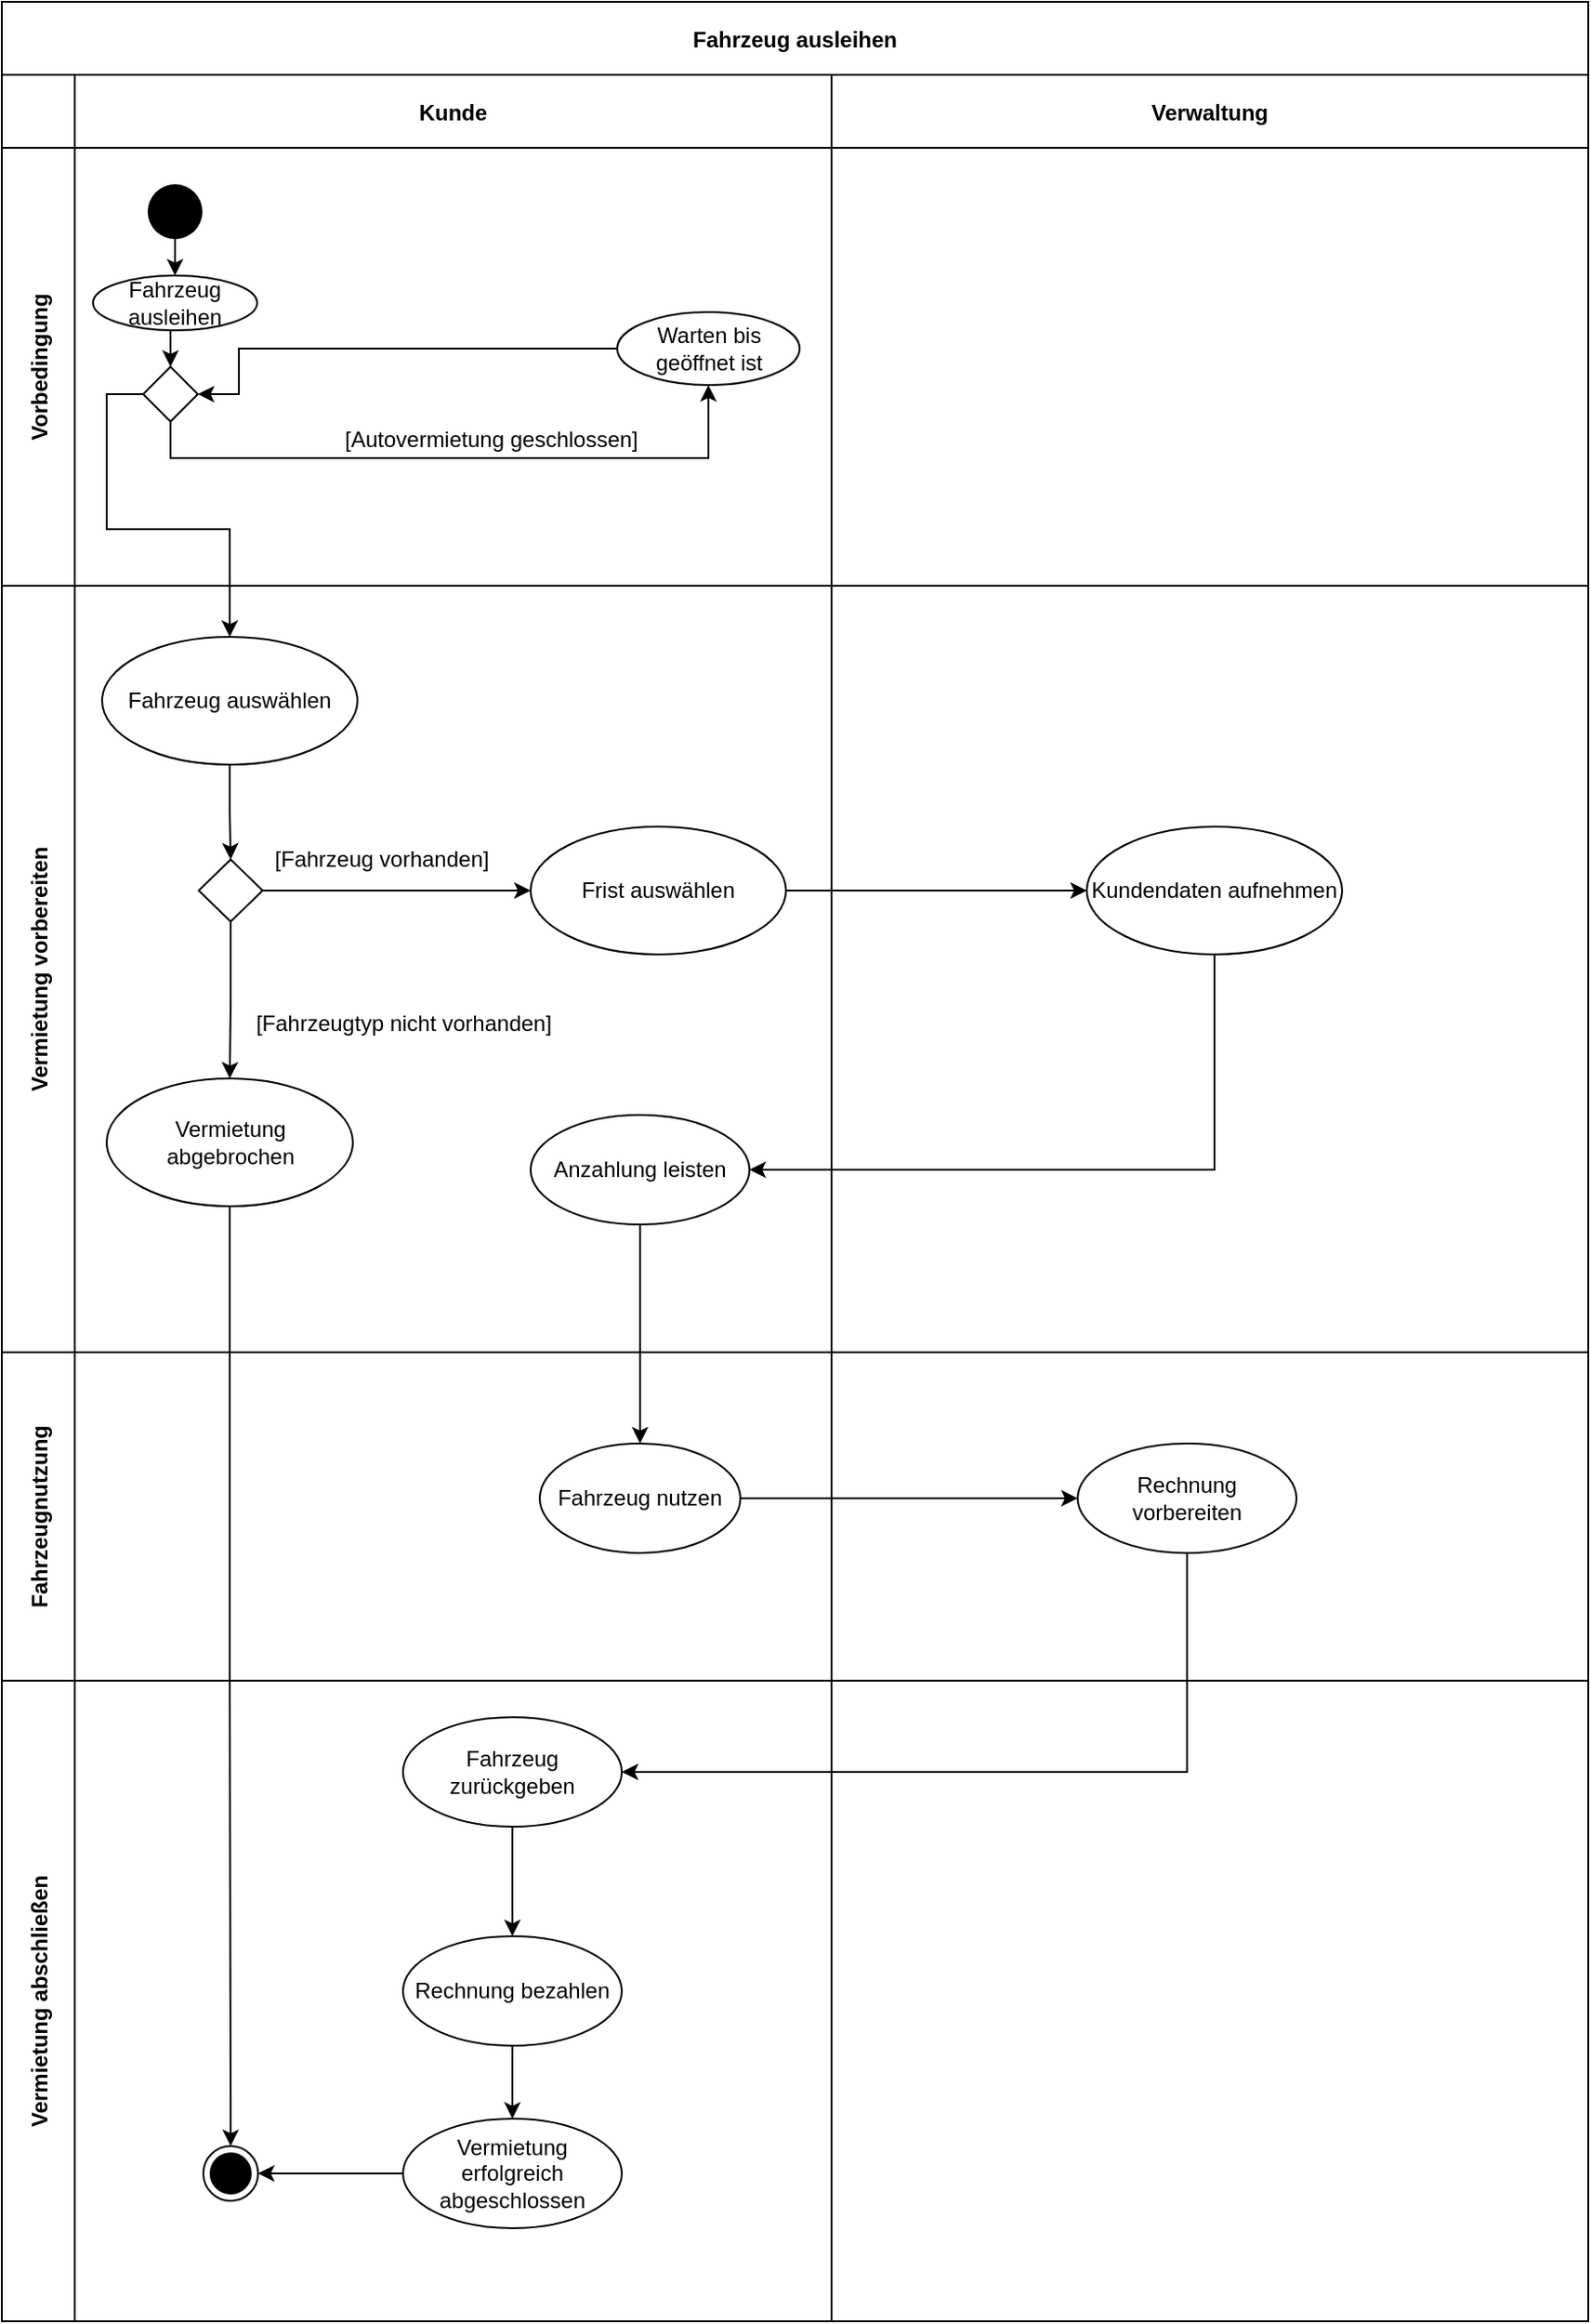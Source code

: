 <mxfile version="18.0.8" type="device"><diagram name="Page-1" id="0783ab3e-0a74-02c8-0abd-f7b4e66b4bec"><mxGraphModel dx="1623" dy="836" grid="1" gridSize="10" guides="1" tooltips="1" connect="1" arrows="1" fold="1" page="1" pageScale="1" pageWidth="850" pageHeight="1100" background="none" math="0" shadow="0"><root><mxCell id="0"/><mxCell id="1" parent="0"/><mxCell id="kdv6DRsB8ZEWPdbQ_T67-39" value="Fahrzeug ausleihen" style="shape=table;childLayout=tableLayout;startSize=40;collapsible=0;recursiveResize=0;expand=0;fontStyle=1;" vertex="1" parent="1"><mxGeometry x="350" y="330" width="870" height="1271.0" as="geometry"/></mxCell><mxCell id="kdv6DRsB8ZEWPdbQ_T67-40" value="" style="shape=tableRow;horizontal=0;startSize=40;swimlaneHead=0;swimlaneBody=0;top=0;left=0;bottom=0;right=0;dropTarget=0;fillColor=none;collapsible=0;recursiveResize=0;expand=0;fontStyle=1;" vertex="1" parent="kdv6DRsB8ZEWPdbQ_T67-39"><mxGeometry y="40" width="870" height="40" as="geometry"/></mxCell><mxCell id="kdv6DRsB8ZEWPdbQ_T67-41" value="Kunde" style="swimlane;swimlaneHead=0;swimlaneBody=0;fontStyle=0;connectable=0;fillColor=none;startSize=40;collapsible=0;recursiveResize=0;expand=0;fontStyle=1;" vertex="1" parent="kdv6DRsB8ZEWPdbQ_T67-40"><mxGeometry x="40" width="415" height="40" as="geometry"><mxRectangle width="415" height="40" as="alternateBounds"/></mxGeometry></mxCell><mxCell id="kdv6DRsB8ZEWPdbQ_T67-42" value="Verwaltung" style="swimlane;swimlaneHead=0;swimlaneBody=0;fontStyle=0;connectable=0;fillColor=none;startSize=40;collapsible=0;recursiveResize=0;expand=0;fontStyle=1;" vertex="1" parent="kdv6DRsB8ZEWPdbQ_T67-40"><mxGeometry x="455" width="415" height="40" as="geometry"><mxRectangle width="415" height="40" as="alternateBounds"/></mxGeometry></mxCell><mxCell id="kdv6DRsB8ZEWPdbQ_T67-44" value="Vorbedingung" style="shape=tableRow;horizontal=0;startSize=40;swimlaneHead=0;swimlaneBody=0;top=0;left=0;bottom=0;right=0;dropTarget=0;fillColor=none;collapsible=0;recursiveResize=0;expand=0;fontStyle=1;" vertex="1" parent="kdv6DRsB8ZEWPdbQ_T67-39"><mxGeometry y="80" width="870" height="240" as="geometry"/></mxCell><mxCell id="kdv6DRsB8ZEWPdbQ_T67-45" value="" style="swimlane;swimlaneHead=0;swimlaneBody=0;fontStyle=0;connectable=0;fillColor=none;startSize=0;collapsible=0;recursiveResize=0;expand=0;fontStyle=1;" vertex="1" parent="kdv6DRsB8ZEWPdbQ_T67-44"><mxGeometry x="40" width="415" height="240" as="geometry"><mxRectangle width="415" height="240" as="alternateBounds"/></mxGeometry></mxCell><mxCell id="kdv6DRsB8ZEWPdbQ_T67-69" style="edgeStyle=orthogonalEdgeStyle;rounded=0;orthogonalLoop=1;jettySize=auto;html=1;exitX=0.5;exitY=1;exitDx=0;exitDy=0;entryX=0.5;entryY=0;entryDx=0;entryDy=0;" edge="1" parent="kdv6DRsB8ZEWPdbQ_T67-45" source="kdv6DRsB8ZEWPdbQ_T67-55" target="kdv6DRsB8ZEWPdbQ_T67-66"><mxGeometry relative="1" as="geometry"/></mxCell><mxCell id="kdv6DRsB8ZEWPdbQ_T67-55" value="" style="ellipse;fillColor=#000000;strokeColor=none;" vertex="1" parent="kdv6DRsB8ZEWPdbQ_T67-45"><mxGeometry x="40" y="20" width="30" height="30" as="geometry"/></mxCell><mxCell id="kdv6DRsB8ZEWPdbQ_T67-62" style="edgeStyle=orthogonalEdgeStyle;rounded=0;orthogonalLoop=1;jettySize=auto;html=1;exitX=0.5;exitY=1;exitDx=0;exitDy=0;entryX=0.5;entryY=1;entryDx=0;entryDy=0;" edge="1" parent="kdv6DRsB8ZEWPdbQ_T67-45" source="kdv6DRsB8ZEWPdbQ_T67-57" target="kdv6DRsB8ZEWPdbQ_T67-61"><mxGeometry relative="1" as="geometry"/></mxCell><mxCell id="kdv6DRsB8ZEWPdbQ_T67-57" value="" style="rhombus;" vertex="1" parent="kdv6DRsB8ZEWPdbQ_T67-45"><mxGeometry x="37.5" y="120" width="30" height="30" as="geometry"/></mxCell><mxCell id="kdv6DRsB8ZEWPdbQ_T67-64" style="edgeStyle=orthogonalEdgeStyle;rounded=0;orthogonalLoop=1;jettySize=auto;html=1;exitX=0;exitY=0.5;exitDx=0;exitDy=0;entryX=1;entryY=0.5;entryDx=0;entryDy=0;" edge="1" parent="kdv6DRsB8ZEWPdbQ_T67-45" source="kdv6DRsB8ZEWPdbQ_T67-61" target="kdv6DRsB8ZEWPdbQ_T67-57"><mxGeometry relative="1" as="geometry"><Array as="points"><mxPoint x="90" y="110"/><mxPoint x="90" y="135"/></Array></mxGeometry></mxCell><mxCell id="kdv6DRsB8ZEWPdbQ_T67-61" value="Warten bis &lt;br&gt;geöffnet ist" style="ellipse;whiteSpace=wrap;html=1;" vertex="1" parent="kdv6DRsB8ZEWPdbQ_T67-45"><mxGeometry x="297.5" y="90" width="100" height="40" as="geometry"/></mxCell><mxCell id="kdv6DRsB8ZEWPdbQ_T67-63" value="[Autovermietung geschlossen]" style="text;html=1;align=center;verticalAlign=middle;resizable=0;points=[];autosize=1;strokeColor=none;fillColor=none;" vertex="1" parent="kdv6DRsB8ZEWPdbQ_T67-45"><mxGeometry x="137.5" y="150" width="180" height="20" as="geometry"/></mxCell><mxCell id="kdv6DRsB8ZEWPdbQ_T67-70" style="edgeStyle=orthogonalEdgeStyle;rounded=0;orthogonalLoop=1;jettySize=auto;html=1;exitX=0.5;exitY=1;exitDx=0;exitDy=0;entryX=0.5;entryY=0;entryDx=0;entryDy=0;" edge="1" parent="kdv6DRsB8ZEWPdbQ_T67-45" source="kdv6DRsB8ZEWPdbQ_T67-66" target="kdv6DRsB8ZEWPdbQ_T67-57"><mxGeometry relative="1" as="geometry"/></mxCell><mxCell id="kdv6DRsB8ZEWPdbQ_T67-66" value="Fahrzeug ausleihen" style="ellipse;whiteSpace=wrap;html=1;" vertex="1" parent="kdv6DRsB8ZEWPdbQ_T67-45"><mxGeometry x="10" y="70" width="90" height="30" as="geometry"/></mxCell><mxCell id="kdv6DRsB8ZEWPdbQ_T67-46" value="" style="swimlane;swimlaneHead=0;swimlaneBody=0;fontStyle=0;connectable=0;fillColor=none;startSize=0;collapsible=0;recursiveResize=0;expand=0;fontStyle=1;" vertex="1" parent="kdv6DRsB8ZEWPdbQ_T67-44"><mxGeometry x="455" width="415" height="240" as="geometry"><mxRectangle width="415" height="240" as="alternateBounds"/></mxGeometry></mxCell><mxCell id="kdv6DRsB8ZEWPdbQ_T67-71" value="Vermietung vorbereiten" style="shape=tableRow;horizontal=0;startSize=40;swimlaneHead=0;swimlaneBody=0;top=0;left=0;bottom=0;right=0;dropTarget=0;fillColor=none;collapsible=0;recursiveResize=0;expand=0;fontStyle=1;" vertex="1" parent="kdv6DRsB8ZEWPdbQ_T67-39"><mxGeometry y="320" width="870" height="420" as="geometry"/></mxCell><mxCell id="kdv6DRsB8ZEWPdbQ_T67-72" style="swimlane;swimlaneHead=0;swimlaneBody=0;fontStyle=0;connectable=0;fillColor=none;startSize=0;collapsible=0;recursiveResize=0;expand=0;fontStyle=1;" vertex="1" parent="kdv6DRsB8ZEWPdbQ_T67-71"><mxGeometry x="40" width="415" height="420" as="geometry"><mxRectangle width="415" height="420" as="alternateBounds"/></mxGeometry></mxCell><mxCell id="kdv6DRsB8ZEWPdbQ_T67-74" value="Fahrzeug auswählen" style="ellipse;whiteSpace=wrap;html=1;" vertex="1" parent="kdv6DRsB8ZEWPdbQ_T67-72"><mxGeometry x="15" y="28" width="140" height="70" as="geometry"/></mxCell><mxCell id="kdv6DRsB8ZEWPdbQ_T67-85" value="" style="edgeStyle=orthogonalEdgeStyle;rounded=0;orthogonalLoop=1;jettySize=auto;html=1;" edge="1" parent="kdv6DRsB8ZEWPdbQ_T67-72" source="kdv6DRsB8ZEWPdbQ_T67-76" target="kdv6DRsB8ZEWPdbQ_T67-78"><mxGeometry relative="1" as="geometry"/></mxCell><mxCell id="kdv6DRsB8ZEWPdbQ_T67-88" style="edgeStyle=orthogonalEdgeStyle;rounded=0;orthogonalLoop=1;jettySize=auto;html=1;exitX=1;exitY=0.5;exitDx=0;exitDy=0;entryX=0;entryY=0.5;entryDx=0;entryDy=0;" edge="1" parent="kdv6DRsB8ZEWPdbQ_T67-72" source="kdv6DRsB8ZEWPdbQ_T67-76" target="kdv6DRsB8ZEWPdbQ_T67-87"><mxGeometry relative="1" as="geometry"/></mxCell><mxCell id="kdv6DRsB8ZEWPdbQ_T67-76" value="" style="rhombus;whiteSpace=wrap;html=1;" vertex="1" parent="kdv6DRsB8ZEWPdbQ_T67-72"><mxGeometry x="68" y="150" width="35" height="34" as="geometry"/></mxCell><mxCell id="kdv6DRsB8ZEWPdbQ_T67-77" value="" style="edgeStyle=orthogonalEdgeStyle;rounded=0;orthogonalLoop=1;jettySize=auto;html=1;" edge="1" parent="kdv6DRsB8ZEWPdbQ_T67-72" source="kdv6DRsB8ZEWPdbQ_T67-74" target="kdv6DRsB8ZEWPdbQ_T67-76"><mxGeometry relative="1" as="geometry"/></mxCell><mxCell id="kdv6DRsB8ZEWPdbQ_T67-81" value="[Fahrzeugtyp nicht vorhanden]" style="text;html=1;align=center;verticalAlign=middle;resizable=0;points=[];autosize=1;strokeColor=none;fillColor=none;" vertex="1" parent="kdv6DRsB8ZEWPdbQ_T67-72"><mxGeometry x="90" y="230" width="180" height="20" as="geometry"/></mxCell><mxCell id="kdv6DRsB8ZEWPdbQ_T67-78" value="Vermietung abgebrochen" style="ellipse;whiteSpace=wrap;html=1;strokeColor=#000000;" vertex="1" parent="kdv6DRsB8ZEWPdbQ_T67-72"><mxGeometry x="17.5" y="270" width="135" height="70" as="geometry"/></mxCell><mxCell id="kdv6DRsB8ZEWPdbQ_T67-87" value="Frist auswählen" style="ellipse;whiteSpace=wrap;html=1;strokeColor=#000000;" vertex="1" parent="kdv6DRsB8ZEWPdbQ_T67-72"><mxGeometry x="250" y="132" width="140" height="70" as="geometry"/></mxCell><mxCell id="kdv6DRsB8ZEWPdbQ_T67-89" value="[Fahrzeug vorhanden]" style="text;html=1;align=center;verticalAlign=middle;resizable=0;points=[];autosize=1;strokeColor=none;fillColor=none;" vertex="1" parent="kdv6DRsB8ZEWPdbQ_T67-72"><mxGeometry x="103" y="140" width="130" height="20" as="geometry"/></mxCell><mxCell id="kdv6DRsB8ZEWPdbQ_T67-93" value="Anzahlung leisten" style="ellipse;whiteSpace=wrap;html=1;strokeColor=#000000;" vertex="1" parent="kdv6DRsB8ZEWPdbQ_T67-72"><mxGeometry x="250" y="290" width="120" height="60" as="geometry"/></mxCell><mxCell id="kdv6DRsB8ZEWPdbQ_T67-73" style="swimlane;swimlaneHead=0;swimlaneBody=0;fontStyle=0;connectable=0;fillColor=none;startSize=0;collapsible=0;recursiveResize=0;expand=0;fontStyle=1;" vertex="1" parent="kdv6DRsB8ZEWPdbQ_T67-71"><mxGeometry x="455" width="415" height="420" as="geometry"><mxRectangle width="415" height="420" as="alternateBounds"/></mxGeometry></mxCell><mxCell id="kdv6DRsB8ZEWPdbQ_T67-90" value="Kundendaten aufnehmen" style="ellipse;whiteSpace=wrap;html=1;strokeColor=#000000;" vertex="1" parent="kdv6DRsB8ZEWPdbQ_T67-73"><mxGeometry x="140" y="132" width="140" height="70" as="geometry"/></mxCell><mxCell id="kdv6DRsB8ZEWPdbQ_T67-91" style="edgeStyle=orthogonalEdgeStyle;rounded=0;orthogonalLoop=1;jettySize=auto;html=1;exitX=1;exitY=0.5;exitDx=0;exitDy=0;entryX=0;entryY=0.5;entryDx=0;entryDy=0;" edge="1" parent="kdv6DRsB8ZEWPdbQ_T67-71" source="kdv6DRsB8ZEWPdbQ_T67-87" target="kdv6DRsB8ZEWPdbQ_T67-90"><mxGeometry relative="1" as="geometry"/></mxCell><mxCell id="kdv6DRsB8ZEWPdbQ_T67-94" style="edgeStyle=orthogonalEdgeStyle;rounded=0;orthogonalLoop=1;jettySize=auto;html=1;exitX=0.5;exitY=1;exitDx=0;exitDy=0;entryX=1;entryY=0.5;entryDx=0;entryDy=0;" edge="1" parent="kdv6DRsB8ZEWPdbQ_T67-71" source="kdv6DRsB8ZEWPdbQ_T67-90" target="kdv6DRsB8ZEWPdbQ_T67-93"><mxGeometry relative="1" as="geometry"/></mxCell><mxCell id="kdv6DRsB8ZEWPdbQ_T67-52" value="Fahrzeugnutzung" style="shape=tableRow;horizontal=0;startSize=40;swimlaneHead=0;swimlaneBody=0;top=0;left=0;bottom=0;right=0;dropTarget=0;fillColor=none;collapsible=0;recursiveResize=0;expand=0;fontStyle=1;" vertex="1" parent="kdv6DRsB8ZEWPdbQ_T67-39"><mxGeometry y="740" width="870" height="180" as="geometry"/></mxCell><mxCell id="kdv6DRsB8ZEWPdbQ_T67-53" style="swimlane;swimlaneHead=0;swimlaneBody=0;fontStyle=0;connectable=0;fillColor=none;startSize=0;collapsible=0;recursiveResize=0;expand=0;fontStyle=1;" vertex="1" parent="kdv6DRsB8ZEWPdbQ_T67-52"><mxGeometry x="40" width="415" height="180" as="geometry"><mxRectangle width="415" height="180" as="alternateBounds"/></mxGeometry></mxCell><mxCell id="kdv6DRsB8ZEWPdbQ_T67-95" value="Fahrzeug nutzen" style="ellipse;whiteSpace=wrap;html=1;strokeColor=#000000;" vertex="1" parent="kdv6DRsB8ZEWPdbQ_T67-53"><mxGeometry x="255" y="50" width="110" height="60" as="geometry"/></mxCell><mxCell id="kdv6DRsB8ZEWPdbQ_T67-54" style="swimlane;swimlaneHead=0;swimlaneBody=0;fontStyle=0;connectable=0;fillColor=none;startSize=0;collapsible=0;recursiveResize=0;expand=0;fontStyle=1;" vertex="1" parent="kdv6DRsB8ZEWPdbQ_T67-52"><mxGeometry x="455" width="415" height="180" as="geometry"><mxRectangle width="415" height="180" as="alternateBounds"/></mxGeometry></mxCell><mxCell id="kdv6DRsB8ZEWPdbQ_T67-82" value="Vermietung abschließen" style="shape=tableRow;horizontal=0;startSize=40;swimlaneHead=0;swimlaneBody=0;top=0;left=0;bottom=0;right=0;dropTarget=0;fillColor=none;collapsible=0;recursiveResize=0;expand=0;fontStyle=1;" vertex="1" parent="kdv6DRsB8ZEWPdbQ_T67-39"><mxGeometry y="920" width="870" height="351" as="geometry"/></mxCell><mxCell id="kdv6DRsB8ZEWPdbQ_T67-83" style="swimlane;swimlaneHead=0;swimlaneBody=0;fontStyle=0;connectable=0;fillColor=none;startSize=0;collapsible=0;recursiveResize=0;expand=0;fontStyle=1;" vertex="1" parent="kdv6DRsB8ZEWPdbQ_T67-82"><mxGeometry x="40" width="415" height="351" as="geometry"><mxRectangle width="415" height="351" as="alternateBounds"/></mxGeometry></mxCell><mxCell id="kdv6DRsB8ZEWPdbQ_T67-99" value="Fahrzeug zurückgeben" style="ellipse;whiteSpace=wrap;html=1;strokeColor=#000000;" vertex="1" parent="kdv6DRsB8ZEWPdbQ_T67-83"><mxGeometry x="180" y="20" width="120" height="60" as="geometry"/></mxCell><mxCell id="kdv6DRsB8ZEWPdbQ_T67-104" value="Vermietung erfolgreich abgeschlossen" style="ellipse;whiteSpace=wrap;html=1;strokeColor=#000000;" vertex="1" parent="kdv6DRsB8ZEWPdbQ_T67-83"><mxGeometry x="180" y="240" width="120" height="60" as="geometry"/></mxCell><mxCell id="kdv6DRsB8ZEWPdbQ_T67-75" value="" style="ellipse;html=1;shape=endState;fillColor=#000000;strokeColor=#000000;" vertex="1" parent="kdv6DRsB8ZEWPdbQ_T67-83"><mxGeometry x="70.5" y="255" width="30" height="30" as="geometry"/></mxCell><mxCell id="kdv6DRsB8ZEWPdbQ_T67-106" style="edgeStyle=orthogonalEdgeStyle;rounded=0;orthogonalLoop=1;jettySize=auto;html=1;exitX=0;exitY=0.5;exitDx=0;exitDy=0;entryX=1;entryY=0.5;entryDx=0;entryDy=0;" edge="1" parent="kdv6DRsB8ZEWPdbQ_T67-83" source="kdv6DRsB8ZEWPdbQ_T67-104" target="kdv6DRsB8ZEWPdbQ_T67-75"><mxGeometry relative="1" as="geometry"/></mxCell><mxCell id="kdv6DRsB8ZEWPdbQ_T67-84" style="swimlane;swimlaneHead=0;swimlaneBody=0;fontStyle=0;connectable=0;fillColor=none;startSize=0;collapsible=0;recursiveResize=0;expand=0;fontStyle=1;" vertex="1" parent="kdv6DRsB8ZEWPdbQ_T67-82"><mxGeometry x="455" width="415" height="351" as="geometry"><mxRectangle width="415" height="351" as="alternateBounds"/></mxGeometry></mxCell><mxCell id="kdv6DRsB8ZEWPdbQ_T67-65" style="edgeStyle=orthogonalEdgeStyle;rounded=0;orthogonalLoop=1;jettySize=auto;html=1;exitX=0;exitY=0.5;exitDx=0;exitDy=0;entryX=0.5;entryY=0;entryDx=0;entryDy=0;" edge="1" parent="kdv6DRsB8ZEWPdbQ_T67-39" source="kdv6DRsB8ZEWPdbQ_T67-57" target="kdv6DRsB8ZEWPdbQ_T67-74"><mxGeometry relative="1" as="geometry"><mxPoint x="47.5" y="290" as="targetPoint"/></mxGeometry></mxCell><mxCell id="kdv6DRsB8ZEWPdbQ_T67-86" style="edgeStyle=orthogonalEdgeStyle;rounded=0;orthogonalLoop=1;jettySize=auto;html=1;exitX=0.5;exitY=1;exitDx=0;exitDy=0;entryX=0.5;entryY=0;entryDx=0;entryDy=0;" edge="1" parent="kdv6DRsB8ZEWPdbQ_T67-39" source="kdv6DRsB8ZEWPdbQ_T67-78" target="kdv6DRsB8ZEWPdbQ_T67-75"><mxGeometry relative="1" as="geometry"/></mxCell><mxCell id="kdv6DRsB8ZEWPdbQ_T67-96" style="edgeStyle=orthogonalEdgeStyle;rounded=0;orthogonalLoop=1;jettySize=auto;html=1;exitX=0.5;exitY=1;exitDx=0;exitDy=0;" edge="1" parent="kdv6DRsB8ZEWPdbQ_T67-39" source="kdv6DRsB8ZEWPdbQ_T67-93" target="kdv6DRsB8ZEWPdbQ_T67-95"><mxGeometry relative="1" as="geometry"/></mxCell><mxCell id="kdv6DRsB8ZEWPdbQ_T67-103" style="edgeStyle=orthogonalEdgeStyle;rounded=0;orthogonalLoop=1;jettySize=auto;html=1;exitX=0.5;exitY=1;exitDx=0;exitDy=0;entryX=1;entryY=0.5;entryDx=0;entryDy=0;" edge="1" parent="1" source="kdv6DRsB8ZEWPdbQ_T67-97" target="kdv6DRsB8ZEWPdbQ_T67-99"><mxGeometry relative="1" as="geometry"/></mxCell><mxCell id="kdv6DRsB8ZEWPdbQ_T67-97" value="Rechnung vorbereiten" style="ellipse;whiteSpace=wrap;html=1;strokeColor=#000000;" vertex="1" parent="1"><mxGeometry x="940" y="1120" width="120" height="60" as="geometry"/></mxCell><mxCell id="kdv6DRsB8ZEWPdbQ_T67-98" style="edgeStyle=orthogonalEdgeStyle;rounded=0;orthogonalLoop=1;jettySize=auto;html=1;exitX=1;exitY=0.5;exitDx=0;exitDy=0;" edge="1" parent="1" source="kdv6DRsB8ZEWPdbQ_T67-95" target="kdv6DRsB8ZEWPdbQ_T67-97"><mxGeometry relative="1" as="geometry"/></mxCell><mxCell id="kdv6DRsB8ZEWPdbQ_T67-105" value="" style="edgeStyle=orthogonalEdgeStyle;rounded=0;orthogonalLoop=1;jettySize=auto;html=1;" edge="1" parent="1" source="kdv6DRsB8ZEWPdbQ_T67-100" target="kdv6DRsB8ZEWPdbQ_T67-104"><mxGeometry relative="1" as="geometry"/></mxCell><mxCell id="kdv6DRsB8ZEWPdbQ_T67-100" value="Rechnung bezahlen" style="ellipse;whiteSpace=wrap;html=1;strokeColor=#000000;" vertex="1" parent="1"><mxGeometry x="570" y="1390" width="120" height="60" as="geometry"/></mxCell><mxCell id="kdv6DRsB8ZEWPdbQ_T67-101" value="" style="edgeStyle=orthogonalEdgeStyle;rounded=0;orthogonalLoop=1;jettySize=auto;html=1;" edge="1" parent="1" source="kdv6DRsB8ZEWPdbQ_T67-99" target="kdv6DRsB8ZEWPdbQ_T67-100"><mxGeometry relative="1" as="geometry"/></mxCell></root></mxGraphModel></diagram></mxfile>